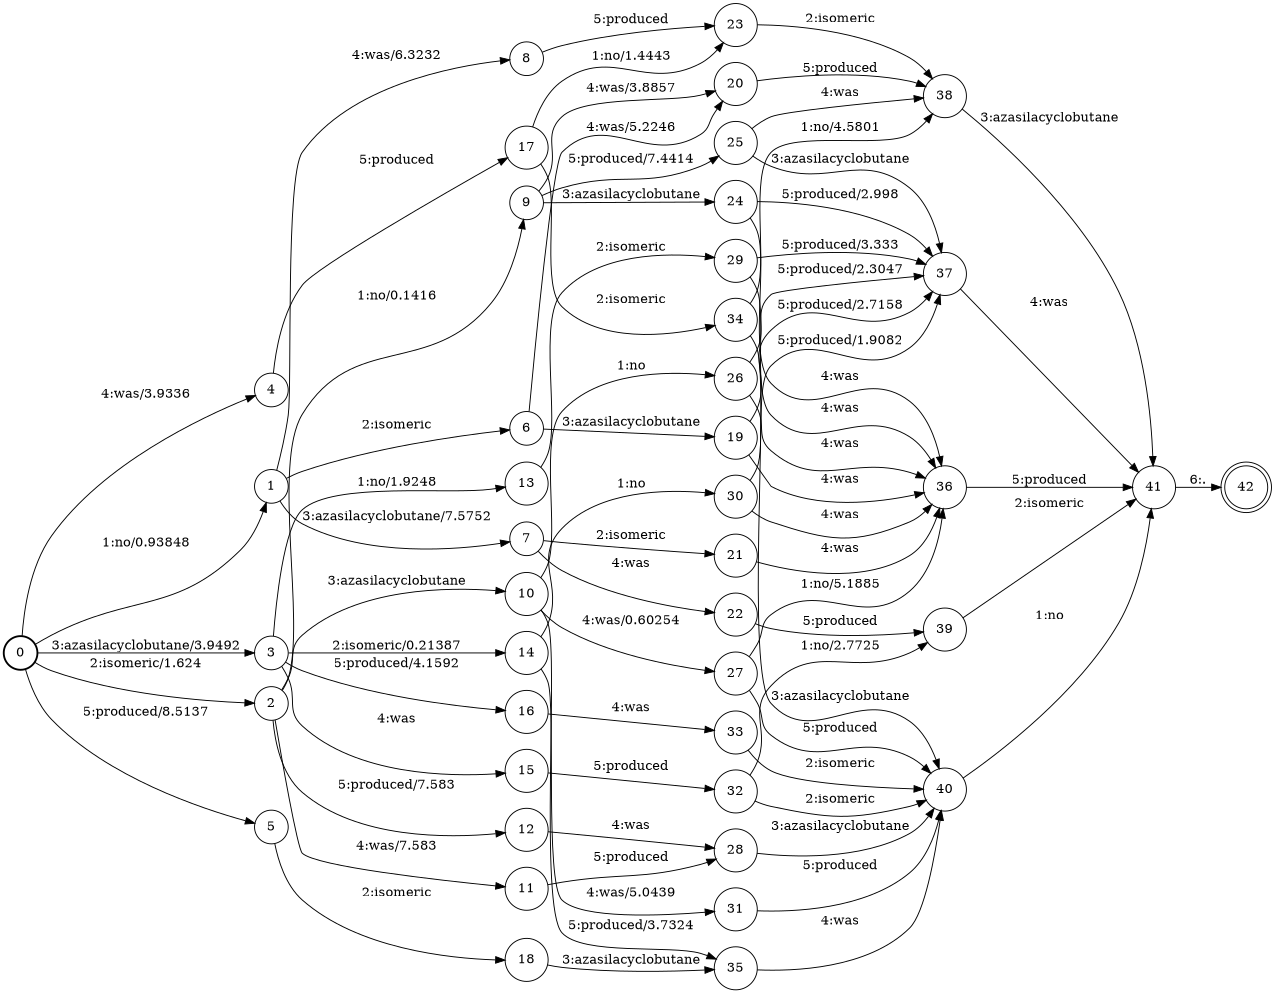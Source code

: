 digraph FST {
rankdir = LR;
size = "8.5,11";
label = "";
center = 1;
orientation = Portrait;
ranksep = "0.4";
nodesep = "0.25";
0 [label = "0", shape = circle, style = bold, fontsize = 14]
	0 -> 1 [label = "1:no/0.93848", fontsize = 14];
	0 -> 2 [label = "2:isomeric/1.624", fontsize = 14];
	0 -> 3 [label = "3:azasilacyclobutane/3.9492", fontsize = 14];
	0 -> 4 [label = "4:was/3.9336", fontsize = 14];
	0 -> 5 [label = "5:produced/8.5137", fontsize = 14];
1 [label = "1", shape = circle, style = solid, fontsize = 14]
	1 -> 6 [label = "2:isomeric", fontsize = 14];
	1 -> 7 [label = "3:azasilacyclobutane/7.5752", fontsize = 14];
	1 -> 8 [label = "4:was/6.3232", fontsize = 14];
2 [label = "2", shape = circle, style = solid, fontsize = 14]
	2 -> 9 [label = "1:no/0.1416", fontsize = 14];
	2 -> 10 [label = "3:azasilacyclobutane", fontsize = 14];
	2 -> 11 [label = "4:was/7.583", fontsize = 14];
	2 -> 12 [label = "5:produced/7.583", fontsize = 14];
3 [label = "3", shape = circle, style = solid, fontsize = 14]
	3 -> 13 [label = "1:no/1.9248", fontsize = 14];
	3 -> 14 [label = "2:isomeric/0.21387", fontsize = 14];
	3 -> 15 [label = "4:was", fontsize = 14];
	3 -> 16 [label = "5:produced/4.1592", fontsize = 14];
4 [label = "4", shape = circle, style = solid, fontsize = 14]
	4 -> 17 [label = "5:produced", fontsize = 14];
5 [label = "5", shape = circle, style = solid, fontsize = 14]
	5 -> 18 [label = "2:isomeric", fontsize = 14];
6 [label = "6", shape = circle, style = solid, fontsize = 14]
	6 -> 19 [label = "3:azasilacyclobutane", fontsize = 14];
	6 -> 20 [label = "4:was/5.2246", fontsize = 14];
7 [label = "7", shape = circle, style = solid, fontsize = 14]
	7 -> 21 [label = "2:isomeric", fontsize = 14];
	7 -> 22 [label = "4:was", fontsize = 14];
8 [label = "8", shape = circle, style = solid, fontsize = 14]
	8 -> 23 [label = "5:produced", fontsize = 14];
9 [label = "9", shape = circle, style = solid, fontsize = 14]
	9 -> 24 [label = "3:azasilacyclobutane", fontsize = 14];
	9 -> 20 [label = "4:was/3.8857", fontsize = 14];
	9 -> 25 [label = "5:produced/7.4414", fontsize = 14];
10 [label = "10", shape = circle, style = solid, fontsize = 14]
	10 -> 26 [label = "1:no", fontsize = 14];
	10 -> 27 [label = "4:was/0.60254", fontsize = 14];
	10 -> 35 [label = "5:produced/3.7324", fontsize = 14];
11 [label = "11", shape = circle, style = solid, fontsize = 14]
	11 -> 28 [label = "5:produced", fontsize = 14];
12 [label = "12", shape = circle, style = solid, fontsize = 14]
	12 -> 28 [label = "4:was", fontsize = 14];
13 [label = "13", shape = circle, style = solid, fontsize = 14]
	13 -> 29 [label = "2:isomeric", fontsize = 14];
14 [label = "14", shape = circle, style = solid, fontsize = 14]
	14 -> 30 [label = "1:no", fontsize = 14];
	14 -> 31 [label = "4:was/5.0439", fontsize = 14];
15 [label = "15", shape = circle, style = solid, fontsize = 14]
	15 -> 32 [label = "5:produced", fontsize = 14];
16 [label = "16", shape = circle, style = solid, fontsize = 14]
	16 -> 33 [label = "4:was", fontsize = 14];
17 [label = "17", shape = circle, style = solid, fontsize = 14]
	17 -> 23 [label = "1:no/1.4443", fontsize = 14];
	17 -> 34 [label = "2:isomeric", fontsize = 14];
18 [label = "18", shape = circle, style = solid, fontsize = 14]
	18 -> 35 [label = "3:azasilacyclobutane", fontsize = 14];
19 [label = "19", shape = circle, style = solid, fontsize = 14]
	19 -> 36 [label = "4:was", fontsize = 14];
	19 -> 37 [label = "5:produced/2.7158", fontsize = 14];
20 [label = "20", shape = circle, style = solid, fontsize = 14]
	20 -> 38 [label = "5:produced", fontsize = 14];
21 [label = "21", shape = circle, style = solid, fontsize = 14]
	21 -> 36 [label = "4:was", fontsize = 14];
22 [label = "22", shape = circle, style = solid, fontsize = 14]
	22 -> 39 [label = "5:produced", fontsize = 14];
23 [label = "23", shape = circle, style = solid, fontsize = 14]
	23 -> 38 [label = "2:isomeric", fontsize = 14];
24 [label = "24", shape = circle, style = solid, fontsize = 14]
	24 -> 36 [label = "4:was", fontsize = 14];
	24 -> 37 [label = "5:produced/2.998", fontsize = 14];
25 [label = "25", shape = circle, style = solid, fontsize = 14]
	25 -> 37 [label = "3:azasilacyclobutane", fontsize = 14];
	25 -> 38 [label = "4:was", fontsize = 14];
26 [label = "26", shape = circle, style = solid, fontsize = 14]
	26 -> 36 [label = "4:was", fontsize = 14];
	26 -> 37 [label = "5:produced/2.3047", fontsize = 14];
27 [label = "27", shape = circle, style = solid, fontsize = 14]
	27 -> 36 [label = "1:no/5.1885", fontsize = 14];
	27 -> 40 [label = "5:produced", fontsize = 14];
28 [label = "28", shape = circle, style = solid, fontsize = 14]
	28 -> 40 [label = "3:azasilacyclobutane", fontsize = 14];
29 [label = "29", shape = circle, style = solid, fontsize = 14]
	29 -> 36 [label = "4:was", fontsize = 14];
	29 -> 37 [label = "5:produced/3.333", fontsize = 14];
30 [label = "30", shape = circle, style = solid, fontsize = 14]
	30 -> 36 [label = "4:was", fontsize = 14];
	30 -> 37 [label = "5:produced/1.9082", fontsize = 14];
31 [label = "31", shape = circle, style = solid, fontsize = 14]
	31 -> 40 [label = "5:produced", fontsize = 14];
32 [label = "32", shape = circle, style = solid, fontsize = 14]
	32 -> 39 [label = "1:no/2.7725", fontsize = 14];
	32 -> 40 [label = "2:isomeric", fontsize = 14];
33 [label = "33", shape = circle, style = solid, fontsize = 14]
	33 -> 40 [label = "2:isomeric", fontsize = 14];
34 [label = "34", shape = circle, style = solid, fontsize = 14]
	34 -> 38 [label = "1:no/4.5801", fontsize = 14];
	34 -> 40 [label = "3:azasilacyclobutane", fontsize = 14];
35 [label = "35", shape = circle, style = solid, fontsize = 14]
	35 -> 40 [label = "4:was", fontsize = 14];
36 [label = "36", shape = circle, style = solid, fontsize = 14]
	36 -> 41 [label = "5:produced", fontsize = 14];
37 [label = "37", shape = circle, style = solid, fontsize = 14]
	37 -> 41 [label = "4:was", fontsize = 14];
38 [label = "38", shape = circle, style = solid, fontsize = 14]
	38 -> 41 [label = "3:azasilacyclobutane", fontsize = 14];
39 [label = "39", shape = circle, style = solid, fontsize = 14]
	39 -> 41 [label = "2:isomeric", fontsize = 14];
40 [label = "40", shape = circle, style = solid, fontsize = 14]
	40 -> 41 [label = "1:no", fontsize = 14];
41 [label = "41", shape = circle, style = solid, fontsize = 14]
	41 -> 42 [label = "6:.", fontsize = 14];
42 [label = "42", shape = doublecircle, style = solid, fontsize = 14]
}
